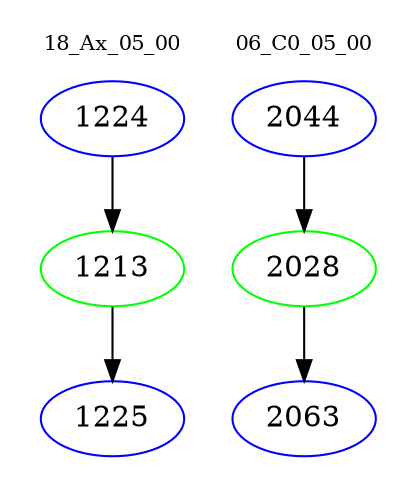 digraph{
subgraph cluster_0 {
color = white
label = "18_Ax_05_00";
fontsize=10;
T0_1224 [label="1224", color="blue"]
T0_1224 -> T0_1213 [color="black"]
T0_1213 [label="1213", color="green"]
T0_1213 -> T0_1225 [color="black"]
T0_1225 [label="1225", color="blue"]
}
subgraph cluster_1 {
color = white
label = "06_C0_05_00";
fontsize=10;
T1_2044 [label="2044", color="blue"]
T1_2044 -> T1_2028 [color="black"]
T1_2028 [label="2028", color="green"]
T1_2028 -> T1_2063 [color="black"]
T1_2063 [label="2063", color="blue"]
}
}
